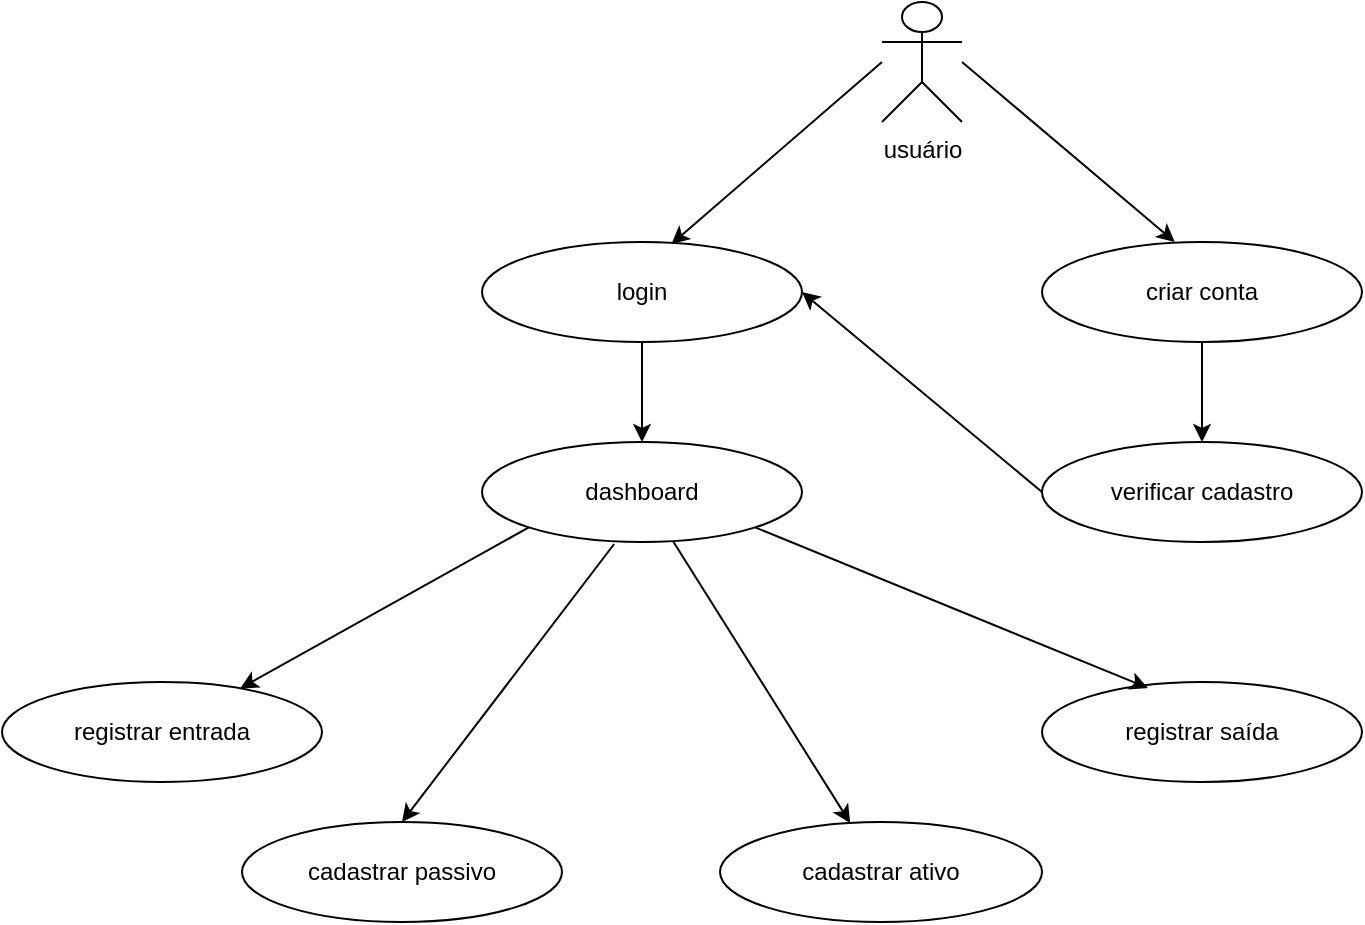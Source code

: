 <mxfile version="26.2.4">
  <diagram name="Página-1" id="vDnesFR1LRjktobDP0T8">
    <mxGraphModel dx="1186" dy="710" grid="1" gridSize="10" guides="1" tooltips="1" connect="1" arrows="1" fold="1" page="1" pageScale="1" pageWidth="827" pageHeight="1169" math="0" shadow="0">
      <root>
        <mxCell id="0" />
        <mxCell id="1" parent="0" />
        <mxCell id="Fbz0eHLQ1DB-xt59qIL1-1" value="usuário&lt;div&gt;&lt;br&gt;&lt;/div&gt;" style="shape=umlActor;verticalLabelPosition=bottom;verticalAlign=top;html=1;outlineConnect=0;" vertex="1" parent="1">
          <mxGeometry x="1200" y="220" width="40" height="60" as="geometry" />
        </mxCell>
        <mxCell id="Fbz0eHLQ1DB-xt59qIL1-3" value="login" style="ellipse;whiteSpace=wrap;html=1;" vertex="1" parent="1">
          <mxGeometry x="1000" y="340" width="160" height="50" as="geometry" />
        </mxCell>
        <mxCell id="Fbz0eHLQ1DB-xt59qIL1-4" value="criar conta" style="ellipse;whiteSpace=wrap;html=1;" vertex="1" parent="1">
          <mxGeometry x="1280" y="340" width="160" height="50" as="geometry" />
        </mxCell>
        <mxCell id="Fbz0eHLQ1DB-xt59qIL1-22" style="rounded=0;orthogonalLoop=1;jettySize=auto;html=1;" edge="1" parent="1" source="Fbz0eHLQ1DB-xt59qIL1-6" target="Fbz0eHLQ1DB-xt59qIL1-20">
          <mxGeometry relative="1" as="geometry" />
        </mxCell>
        <mxCell id="Fbz0eHLQ1DB-xt59qIL1-23" style="rounded=0;orthogonalLoop=1;jettySize=auto;html=1;exitX=0.413;exitY=1.02;exitDx=0;exitDy=0;entryX=0.5;entryY=0;entryDx=0;entryDy=0;exitPerimeter=0;" edge="1" parent="1" source="Fbz0eHLQ1DB-xt59qIL1-6" target="Fbz0eHLQ1DB-xt59qIL1-21">
          <mxGeometry relative="1" as="geometry" />
        </mxCell>
        <mxCell id="Fbz0eHLQ1DB-xt59qIL1-6" value="dashboard" style="ellipse;whiteSpace=wrap;html=1;" vertex="1" parent="1">
          <mxGeometry x="1000" y="440" width="160" height="50" as="geometry" />
        </mxCell>
        <mxCell id="Fbz0eHLQ1DB-xt59qIL1-7" value="verificar cadastro" style="ellipse;whiteSpace=wrap;html=1;" vertex="1" parent="1">
          <mxGeometry x="1280" y="440" width="160" height="50" as="geometry" />
        </mxCell>
        <mxCell id="Fbz0eHLQ1DB-xt59qIL1-8" value="registrar saída" style="ellipse;whiteSpace=wrap;html=1;" vertex="1" parent="1">
          <mxGeometry x="1280" y="560" width="160" height="50" as="geometry" />
        </mxCell>
        <mxCell id="Fbz0eHLQ1DB-xt59qIL1-9" value="registrar entrada" style="ellipse;whiteSpace=wrap;html=1;" vertex="1" parent="1">
          <mxGeometry x="760" y="560" width="160" height="50" as="geometry" />
        </mxCell>
        <mxCell id="Fbz0eHLQ1DB-xt59qIL1-12" value="" style="endArrow=classic;html=1;rounded=0;entryX=0.331;entryY=0.06;entryDx=0;entryDy=0;entryPerimeter=0;exitX=1;exitY=1;exitDx=0;exitDy=0;" edge="1" parent="1" source="Fbz0eHLQ1DB-xt59qIL1-6" target="Fbz0eHLQ1DB-xt59qIL1-8">
          <mxGeometry width="50" height="50" relative="1" as="geometry">
            <mxPoint x="1141" y="483" as="sourcePoint" />
            <mxPoint x="1230" y="500" as="targetPoint" />
          </mxGeometry>
        </mxCell>
        <mxCell id="Fbz0eHLQ1DB-xt59qIL1-13" value="" style="endArrow=classic;html=1;rounded=0;exitX=0;exitY=1;exitDx=0;exitDy=0;" edge="1" parent="1" source="Fbz0eHLQ1DB-xt59qIL1-6" target="Fbz0eHLQ1DB-xt59qIL1-9">
          <mxGeometry width="50" height="50" relative="1" as="geometry">
            <mxPoint x="1040" y="480" as="sourcePoint" />
            <mxPoint x="1102" y="540" as="targetPoint" />
          </mxGeometry>
        </mxCell>
        <mxCell id="Fbz0eHLQ1DB-xt59qIL1-15" value="" style="endArrow=classic;html=1;rounded=0;entryX=0.415;entryY=0;entryDx=0;entryDy=0;entryPerimeter=0;" edge="1" parent="1" target="Fbz0eHLQ1DB-xt59qIL1-4">
          <mxGeometry width="50" height="50" relative="1" as="geometry">
            <mxPoint x="1240" y="250" as="sourcePoint" />
            <mxPoint x="1320" y="320" as="targetPoint" />
          </mxGeometry>
        </mxCell>
        <mxCell id="Fbz0eHLQ1DB-xt59qIL1-16" value="" style="endArrow=classic;html=1;rounded=0;entryX=0.5;entryY=0;entryDx=0;entryDy=0;exitX=0.5;exitY=1;exitDx=0;exitDy=0;" edge="1" parent="1" source="Fbz0eHLQ1DB-xt59qIL1-4" target="Fbz0eHLQ1DB-xt59qIL1-7">
          <mxGeometry width="50" height="50" relative="1" as="geometry">
            <mxPoint x="1360" y="390" as="sourcePoint" />
            <mxPoint x="1300" y="446" as="targetPoint" />
          </mxGeometry>
        </mxCell>
        <mxCell id="Fbz0eHLQ1DB-xt59qIL1-17" value="" style="endArrow=classic;html=1;rounded=0;entryX=0.592;entryY=0.02;entryDx=0;entryDy=0;entryPerimeter=0;" edge="1" parent="1" target="Fbz0eHLQ1DB-xt59qIL1-3">
          <mxGeometry width="50" height="50" relative="1" as="geometry">
            <mxPoint x="1200" y="250" as="sourcePoint" />
            <mxPoint x="1330" y="330" as="targetPoint" />
          </mxGeometry>
        </mxCell>
        <mxCell id="Fbz0eHLQ1DB-xt59qIL1-18" value="" style="endArrow=classic;html=1;rounded=0;entryX=0.5;entryY=0;entryDx=0;entryDy=0;exitX=0.5;exitY=1;exitDx=0;exitDy=0;" edge="1" parent="1" source="Fbz0eHLQ1DB-xt59qIL1-3" target="Fbz0eHLQ1DB-xt59qIL1-6">
          <mxGeometry width="50" height="50" relative="1" as="geometry">
            <mxPoint x="1094.76" y="390" as="sourcePoint" />
            <mxPoint x="1094.76" y="440" as="targetPoint" />
          </mxGeometry>
        </mxCell>
        <mxCell id="Fbz0eHLQ1DB-xt59qIL1-19" value="" style="endArrow=classic;html=1;rounded=0;entryX=1;entryY=0.5;entryDx=0;entryDy=0;exitX=0;exitY=0.5;exitDx=0;exitDy=0;" edge="1" parent="1" source="Fbz0eHLQ1DB-xt59qIL1-7" target="Fbz0eHLQ1DB-xt59qIL1-3">
          <mxGeometry width="50" height="50" relative="1" as="geometry">
            <mxPoint x="1210" y="390" as="sourcePoint" />
            <mxPoint x="1210" y="440" as="targetPoint" />
          </mxGeometry>
        </mxCell>
        <mxCell id="Fbz0eHLQ1DB-xt59qIL1-20" value="cadastrar ativo" style="ellipse;whiteSpace=wrap;html=1;" vertex="1" parent="1">
          <mxGeometry x="1119" y="630" width="161" height="50" as="geometry" />
        </mxCell>
        <mxCell id="Fbz0eHLQ1DB-xt59qIL1-21" value="cadastrar passivo" style="ellipse;whiteSpace=wrap;html=1;" vertex="1" parent="1">
          <mxGeometry x="880" y="630" width="160" height="50" as="geometry" />
        </mxCell>
      </root>
    </mxGraphModel>
  </diagram>
</mxfile>
